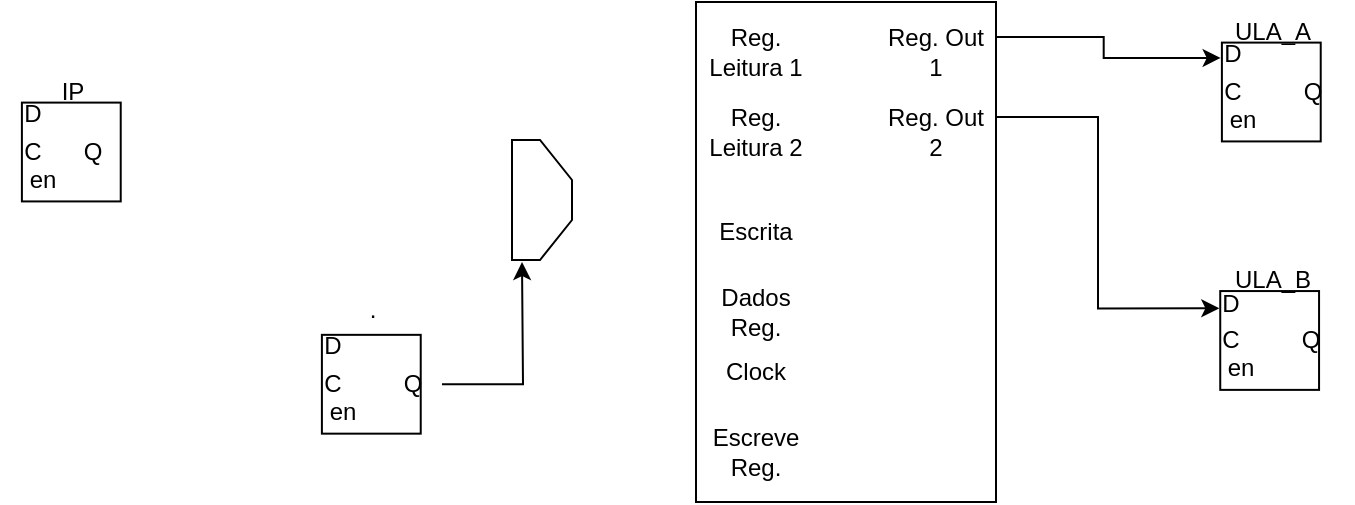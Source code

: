 <mxfile version="24.4.10" type="github">
  <diagram name="Página-1" id="cL6yZ16yJyZZ7v5ep6dx">
    <mxGraphModel dx="1393" dy="758" grid="1" gridSize="10" guides="1" tooltips="1" connect="1" arrows="1" fold="1" page="1" pageScale="1" pageWidth="1169" pageHeight="827" math="0" shadow="0">
      <root>
        <mxCell id="0" />
        <mxCell id="1" parent="0" />
        <mxCell id="VBzgIsN2FzVr49STB3Zz-4" value="" style="group" vertex="1" connectable="0" parent="1">
          <mxGeometry x="547" y="330" width="150" height="240" as="geometry" />
        </mxCell>
        <mxCell id="VBzgIsN2FzVr49STB3Zz-1" value="" style="whiteSpace=wrap;html=1;" vertex="1" parent="VBzgIsN2FzVr49STB3Zz-4">
          <mxGeometry width="150" height="250" as="geometry" />
        </mxCell>
        <mxCell id="VBzgIsN2FzVr49STB3Zz-2" value="Reg. Leitura 1" style="text;html=1;align=center;verticalAlign=middle;whiteSpace=wrap;rounded=0;" vertex="1" parent="VBzgIsN2FzVr49STB3Zz-4">
          <mxGeometry y="10" width="60" height="30" as="geometry" />
        </mxCell>
        <mxCell id="VBzgIsN2FzVr49STB3Zz-5" value="Reg. Leitura 2" style="text;html=1;align=center;verticalAlign=middle;whiteSpace=wrap;rounded=0;" vertex="1" parent="VBzgIsN2FzVr49STB3Zz-4">
          <mxGeometry y="50" width="60" height="30" as="geometry" />
        </mxCell>
        <mxCell id="VBzgIsN2FzVr49STB3Zz-6" value="Escrita" style="text;html=1;align=center;verticalAlign=middle;whiteSpace=wrap;rounded=0;" vertex="1" parent="VBzgIsN2FzVr49STB3Zz-4">
          <mxGeometry y="100" width="60" height="30" as="geometry" />
        </mxCell>
        <mxCell id="VBzgIsN2FzVr49STB3Zz-7" value="Dados&lt;div&gt;Reg.&lt;/div&gt;" style="text;html=1;align=center;verticalAlign=middle;whiteSpace=wrap;rounded=0;" vertex="1" parent="VBzgIsN2FzVr49STB3Zz-4">
          <mxGeometry y="140" width="60" height="30" as="geometry" />
        </mxCell>
        <mxCell id="VBzgIsN2FzVr49STB3Zz-14" value="Clock" style="text;html=1;align=center;verticalAlign=middle;whiteSpace=wrap;rounded=0;" vertex="1" parent="VBzgIsN2FzVr49STB3Zz-4">
          <mxGeometry y="170" width="60" height="30" as="geometry" />
        </mxCell>
        <mxCell id="VBzgIsN2FzVr49STB3Zz-15" value="Escreve&lt;div&gt;Reg.&lt;/div&gt;" style="text;html=1;align=center;verticalAlign=middle;whiteSpace=wrap;rounded=0;" vertex="1" parent="VBzgIsN2FzVr49STB3Zz-4">
          <mxGeometry y="210" width="60" height="30" as="geometry" />
        </mxCell>
        <mxCell id="VBzgIsN2FzVr49STB3Zz-16" value="Reg. Out 1" style="text;html=1;align=center;verticalAlign=middle;whiteSpace=wrap;rounded=0;" vertex="1" parent="VBzgIsN2FzVr49STB3Zz-4">
          <mxGeometry x="90" y="10" width="60" height="30" as="geometry" />
        </mxCell>
        <mxCell id="VBzgIsN2FzVr49STB3Zz-17" value="Reg. Out&lt;div&gt;2&lt;/div&gt;" style="text;html=1;align=center;verticalAlign=middle;whiteSpace=wrap;rounded=0;" vertex="1" parent="VBzgIsN2FzVr49STB3Zz-4">
          <mxGeometry x="90" y="50" width="60" height="30" as="geometry" />
        </mxCell>
        <mxCell id="VBzgIsN2FzVr49STB3Zz-42" value="" style="group" vertex="1" connectable="0" parent="1">
          <mxGeometry x="805" y="450" width="70" height="100" as="geometry" />
        </mxCell>
        <mxCell id="VBzgIsN2FzVr49STB3Zz-27" value="" style="group" vertex="1" connectable="0" parent="VBzgIsN2FzVr49STB3Zz-42">
          <mxGeometry y="24.528" width="70.0" height="75.472" as="geometry" />
        </mxCell>
        <mxCell id="VBzgIsN2FzVr49STB3Zz-28" value="" style="whiteSpace=wrap;html=1;aspect=fixed;" vertex="1" parent="VBzgIsN2FzVr49STB3Zz-27">
          <mxGeometry x="4.118" width="49.412" height="49.412" as="geometry" />
        </mxCell>
        <mxCell id="VBzgIsN2FzVr49STB3Zz-29" value="D" style="text;html=1;align=center;verticalAlign=middle;resizable=0;points=[];autosize=1;strokeColor=none;fillColor=none;" vertex="1" parent="VBzgIsN2FzVr49STB3Zz-27">
          <mxGeometry x="-5.831" y="-8.93" width="30" height="30" as="geometry" />
        </mxCell>
        <mxCell id="VBzgIsN2FzVr49STB3Zz-30" value="C" style="text;html=1;align=center;verticalAlign=middle;resizable=0;points=[];autosize=1;strokeColor=none;fillColor=none;" vertex="1" parent="VBzgIsN2FzVr49STB3Zz-27">
          <mxGeometry x="-5.831" y="9.704" width="30" height="30" as="geometry" />
        </mxCell>
        <mxCell id="VBzgIsN2FzVr49STB3Zz-31" value="en" style="text;html=1;align=center;verticalAlign=middle;resizable=0;points=[];autosize=1;strokeColor=none;fillColor=none;" vertex="1" parent="VBzgIsN2FzVr49STB3Zz-27">
          <mxGeometry x="-5.833" y="23.586" width="40" height="30" as="geometry" />
        </mxCell>
        <mxCell id="VBzgIsN2FzVr49STB3Zz-32" value="Q" style="text;html=1;align=center;verticalAlign=middle;resizable=0;points=[];autosize=1;strokeColor=none;fillColor=none;" vertex="1" parent="VBzgIsN2FzVr49STB3Zz-27">
          <mxGeometry x="34.164" y="9.705" width="30" height="30" as="geometry" />
        </mxCell>
        <mxCell id="VBzgIsN2FzVr49STB3Zz-33" value="ULA_B" style="text;html=1;align=center;verticalAlign=middle;resizable=0;points=[];autosize=1;strokeColor=none;fillColor=none;" vertex="1" parent="VBzgIsN2FzVr49STB3Zz-42">
          <mxGeometry x="0.004" y="4.23" width="60" height="30" as="geometry" />
        </mxCell>
        <mxCell id="VBzgIsN2FzVr49STB3Zz-45" value="" style="shape=loopLimit;whiteSpace=wrap;html=1;rotation=90;" vertex="1" parent="1">
          <mxGeometry x="440" y="414" width="60" height="30" as="geometry" />
        </mxCell>
        <mxCell id="VBzgIsN2FzVr49STB3Zz-46" value="" style="whiteSpace=wrap;html=1;aspect=fixed;" vertex="1" parent="1">
          <mxGeometry x="809.948" y="350.298" width="49.412" height="49.412" as="geometry" />
        </mxCell>
        <mxCell id="VBzgIsN2FzVr49STB3Zz-47" value="D" style="text;html=1;align=center;verticalAlign=middle;resizable=0;points=[];autosize=1;strokeColor=none;fillColor=none;" vertex="1" parent="1">
          <mxGeometry x="799.999" y="341.368" width="30" height="30" as="geometry" />
        </mxCell>
        <mxCell id="VBzgIsN2FzVr49STB3Zz-48" value="C" style="text;html=1;align=center;verticalAlign=middle;resizable=0;points=[];autosize=1;strokeColor=none;fillColor=none;" vertex="1" parent="1">
          <mxGeometry x="799.999" y="360.002" width="30" height="30" as="geometry" />
        </mxCell>
        <mxCell id="VBzgIsN2FzVr49STB3Zz-49" value="en" style="text;html=1;align=center;verticalAlign=middle;resizable=0;points=[];autosize=1;strokeColor=none;fillColor=none;" vertex="1" parent="1">
          <mxGeometry x="799.997" y="373.885" width="40" height="30" as="geometry" />
        </mxCell>
        <mxCell id="VBzgIsN2FzVr49STB3Zz-50" value="Q" style="text;html=1;align=center;verticalAlign=middle;resizable=0;points=[];autosize=1;strokeColor=none;fillColor=none;" vertex="1" parent="1">
          <mxGeometry x="839.994" y="360.003" width="30" height="30" as="geometry" />
        </mxCell>
        <mxCell id="VBzgIsN2FzVr49STB3Zz-51" value="ULA_A" style="text;html=1;align=center;verticalAlign=middle;resizable=0;points=[];autosize=1;strokeColor=none;fillColor=none;" vertex="1" parent="1">
          <mxGeometry x="804.654" y="330" width="60" height="30" as="geometry" />
        </mxCell>
        <mxCell id="VBzgIsN2FzVr49STB3Zz-52" value="" style="whiteSpace=wrap;html=1;aspect=fixed;" vertex="1" parent="1">
          <mxGeometry x="359.948" y="496.418" width="49.412" height="49.412" as="geometry" />
        </mxCell>
        <mxCell id="VBzgIsN2FzVr49STB3Zz-53" value="D" style="text;html=1;align=center;verticalAlign=middle;resizable=0;points=[];autosize=1;strokeColor=none;fillColor=none;" vertex="1" parent="1">
          <mxGeometry x="349.999" y="487.488" width="30" height="30" as="geometry" />
        </mxCell>
        <mxCell id="VBzgIsN2FzVr49STB3Zz-54" value="C" style="text;html=1;align=center;verticalAlign=middle;resizable=0;points=[];autosize=1;strokeColor=none;fillColor=none;" vertex="1" parent="1">
          <mxGeometry x="349.999" y="506.122" width="30" height="30" as="geometry" />
        </mxCell>
        <mxCell id="VBzgIsN2FzVr49STB3Zz-55" value="en" style="text;html=1;align=center;verticalAlign=middle;resizable=0;points=[];autosize=1;strokeColor=none;fillColor=none;" vertex="1" parent="1">
          <mxGeometry x="349.997" y="520.005" width="40" height="30" as="geometry" />
        </mxCell>
        <mxCell id="VBzgIsN2FzVr49STB3Zz-64" style="edgeStyle=orthogonalEdgeStyle;rounded=0;orthogonalLoop=1;jettySize=auto;html=1;" edge="1" parent="1" source="VBzgIsN2FzVr49STB3Zz-56">
          <mxGeometry relative="1" as="geometry">
            <mxPoint x="460" y="460" as="targetPoint" />
          </mxGeometry>
        </mxCell>
        <mxCell id="VBzgIsN2FzVr49STB3Zz-56" value="Q" style="text;html=1;align=center;verticalAlign=middle;resizable=0;points=[];autosize=1;strokeColor=none;fillColor=none;" vertex="1" parent="1">
          <mxGeometry x="389.994" y="506.123" width="30" height="30" as="geometry" />
        </mxCell>
        <mxCell id="VBzgIsN2FzVr49STB3Zz-57" value=".&lt;div&gt;&lt;br&gt;&lt;/div&gt;" style="text;html=1;align=center;verticalAlign=middle;resizable=0;points=[];autosize=1;strokeColor=none;fillColor=none;" vertex="1" parent="1">
          <mxGeometry x="369.654" y="471.12" width="30" height="40" as="geometry" />
        </mxCell>
        <mxCell id="VBzgIsN2FzVr49STB3Zz-58" value="" style="whiteSpace=wrap;html=1;aspect=fixed;" vertex="1" parent="1">
          <mxGeometry x="209.948" y="380.298" width="49.412" height="49.412" as="geometry" />
        </mxCell>
        <mxCell id="VBzgIsN2FzVr49STB3Zz-59" value="D" style="text;html=1;align=center;verticalAlign=middle;resizable=0;points=[];autosize=1;strokeColor=none;fillColor=none;" vertex="1" parent="1">
          <mxGeometry x="199.999" y="371.368" width="30" height="30" as="geometry" />
        </mxCell>
        <mxCell id="VBzgIsN2FzVr49STB3Zz-60" value="C" style="text;html=1;align=center;verticalAlign=middle;resizable=0;points=[];autosize=1;strokeColor=none;fillColor=none;" vertex="1" parent="1">
          <mxGeometry x="199.999" y="390.002" width="30" height="30" as="geometry" />
        </mxCell>
        <mxCell id="VBzgIsN2FzVr49STB3Zz-61" value="en" style="text;html=1;align=center;verticalAlign=middle;resizable=0;points=[];autosize=1;strokeColor=none;fillColor=none;" vertex="1" parent="1">
          <mxGeometry x="199.997" y="403.885" width="40" height="30" as="geometry" />
        </mxCell>
        <mxCell id="VBzgIsN2FzVr49STB3Zz-62" value="Q" style="text;html=1;align=center;verticalAlign=middle;resizable=0;points=[];autosize=1;strokeColor=none;fillColor=none;" vertex="1" parent="1">
          <mxGeometry x="230.004" y="390.003" width="30" height="30" as="geometry" />
        </mxCell>
        <mxCell id="VBzgIsN2FzVr49STB3Zz-63" value="IP" style="text;html=1;align=center;verticalAlign=middle;resizable=0;points=[];autosize=1;strokeColor=none;fillColor=none;" vertex="1" parent="1">
          <mxGeometry x="219.654" y="360" width="30" height="30" as="geometry" />
        </mxCell>
        <mxCell id="VBzgIsN2FzVr49STB3Zz-65" style="edgeStyle=orthogonalEdgeStyle;rounded=0;orthogonalLoop=1;jettySize=auto;html=1;exitX=1;exitY=0.25;exitDx=0;exitDy=0;entryX=0.061;entryY=0.964;entryDx=0;entryDy=0;entryPerimeter=0;" edge="1" parent="1" source="VBzgIsN2FzVr49STB3Zz-17" target="VBzgIsN2FzVr49STB3Zz-33">
          <mxGeometry relative="1" as="geometry">
            <Array as="points">
              <mxPoint x="748" y="387" />
              <mxPoint x="748" y="483" />
            </Array>
          </mxGeometry>
        </mxCell>
        <mxCell id="VBzgIsN2FzVr49STB3Zz-66" style="edgeStyle=orthogonalEdgeStyle;rounded=0;orthogonalLoop=1;jettySize=auto;html=1;exitX=1;exitY=0.25;exitDx=0;exitDy=0;entryX=0.078;entryY=0.933;entryDx=0;entryDy=0;entryPerimeter=0;" edge="1" parent="1" source="VBzgIsN2FzVr49STB3Zz-16" target="VBzgIsN2FzVr49STB3Zz-51">
          <mxGeometry relative="1" as="geometry" />
        </mxCell>
      </root>
    </mxGraphModel>
  </diagram>
</mxfile>
